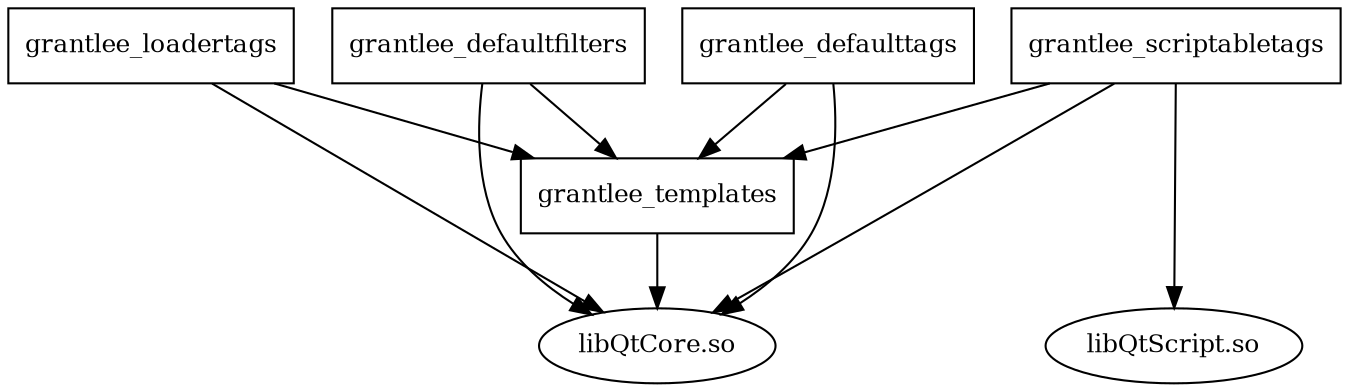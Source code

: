 digraph GG {
  node [
    fontsize = "12"
  ];
  "node27" [ label="libQtCore.so" shape="ellipse"];
  "node28" [ label="libQtScript.so" shape="ellipse"];
  "node2" [ label="grantlee_templates" shape="polygon"];
  "node3" [ label="grantlee_loadertags" shape="polygon"];
  "node4" [ label="grantlee_defaultfilters" shape="polygon"];
  "node5" [ label="grantlee_defaulttags" shape="polygon"];
  "node6" [ label="grantlee_scriptabletags" shape="polygon"];
  "node7" [ style=invis label="" height=0 width=0];
  "node3" -> "node2"
  "node4" -> "node2"
  "node5" -> "node2"
  "node6" -> "node2"
  "node3" -> "node27"
  "node4" -> "node27"
  "node5" -> "node27"
  "node6" -> "node27"
  "node2" -> "node27"
  "node6" -> "node7" [ style=invis ]
  "node7" -> "node28" [ style=invis ]
  "node6" -> "node28"
}
